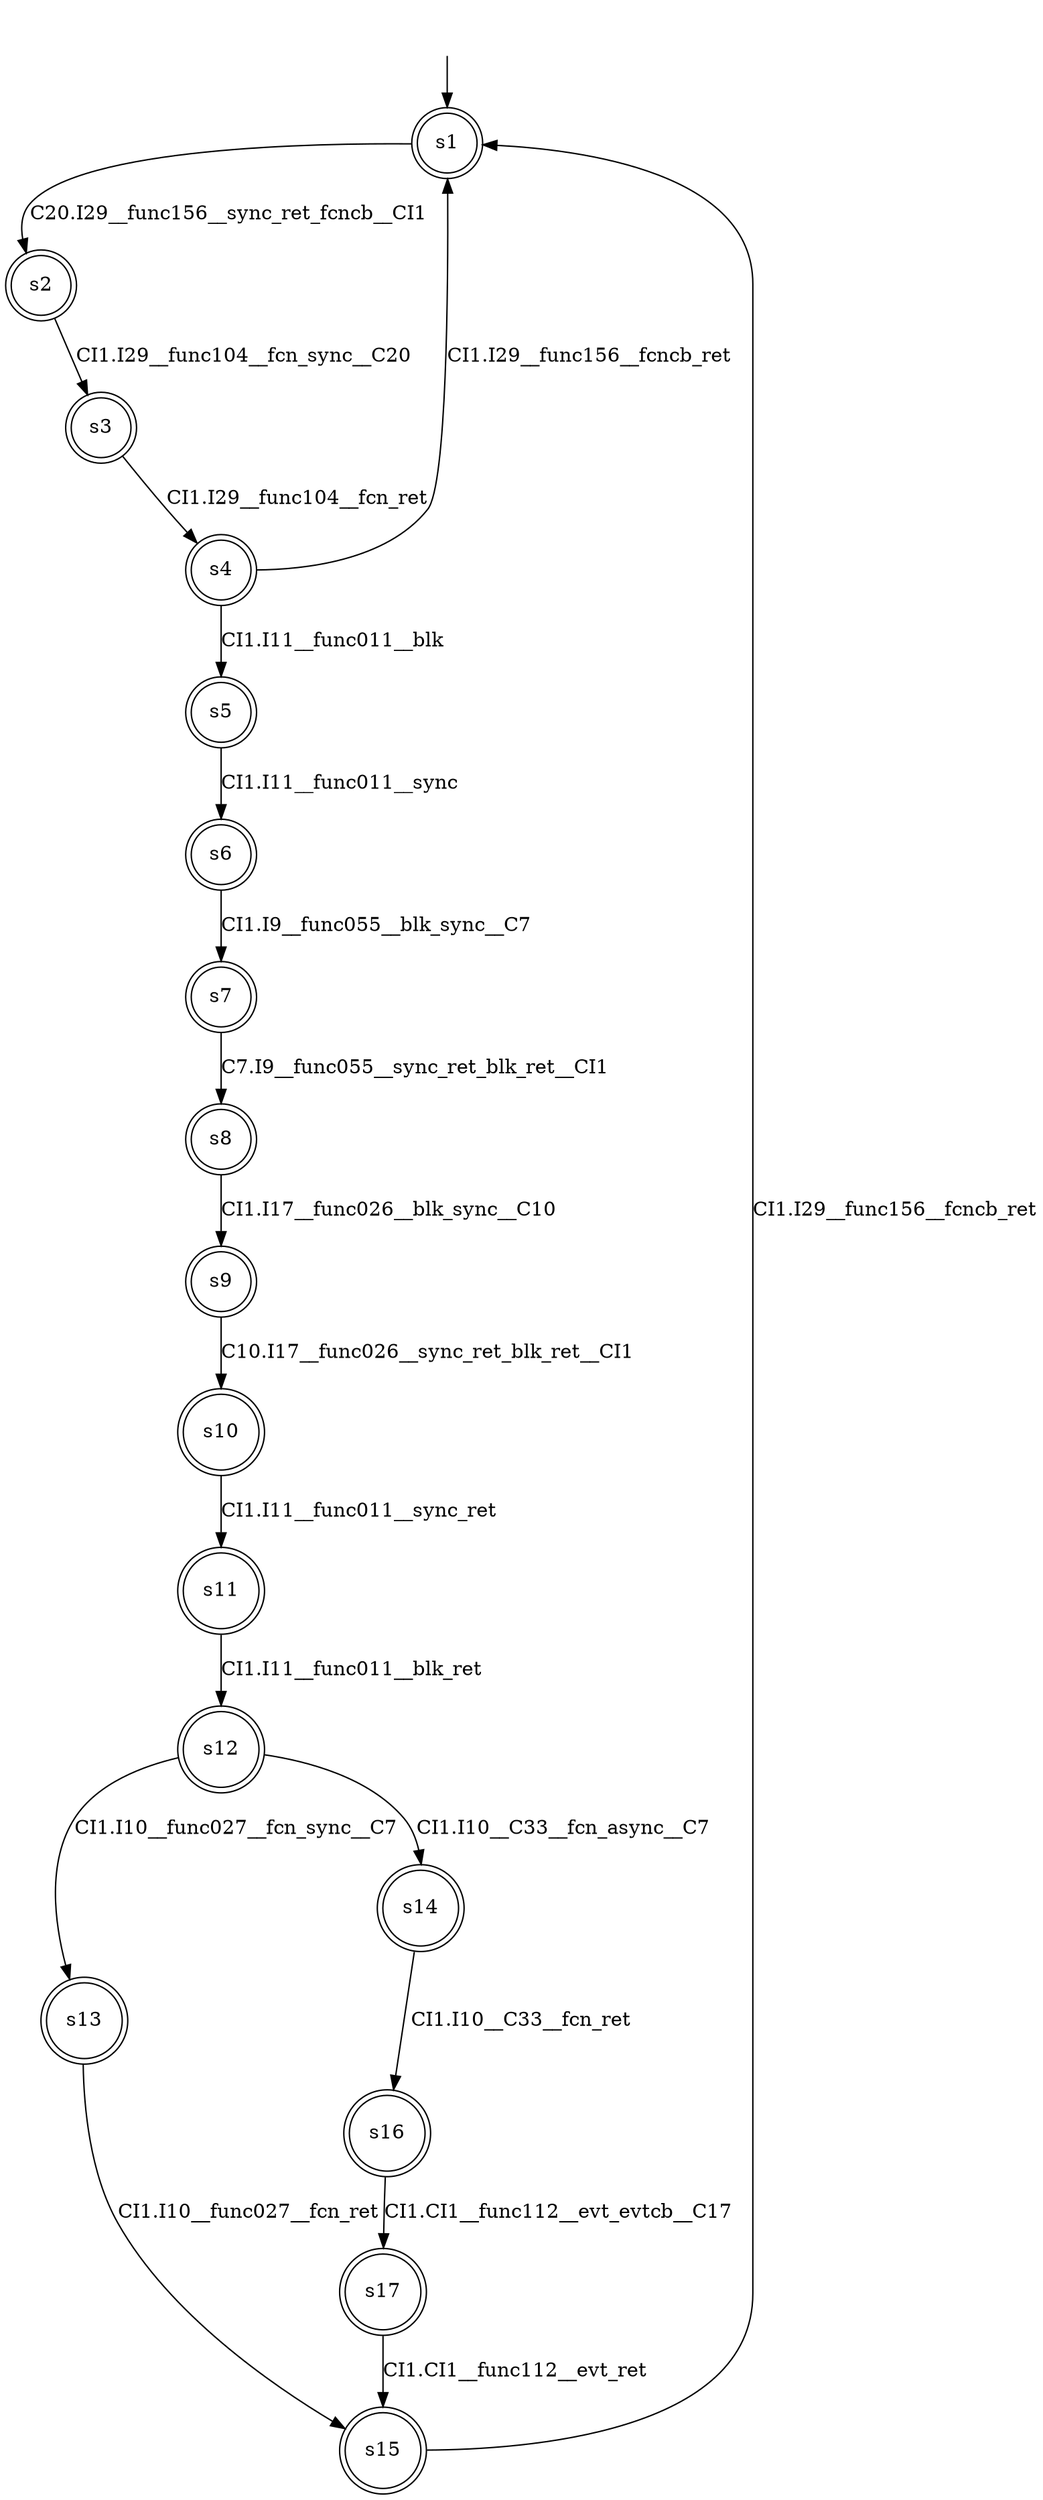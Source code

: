digraph automaton {
	1 [label=<s1> shape="doublecircle"];
	2 [label=<s2> shape="doublecircle"];
	3 [label=<s3> shape="doublecircle"];
	4 [label=<s4> shape="doublecircle"];
	5 [label=<s5> shape="doublecircle"];
	6 [label=<s6> shape="doublecircle"];
	7 [label=<s7> shape="doublecircle"];
	8 [label=<s8> shape="doublecircle"];
	9 [label=<s9> shape="doublecircle"];
	10 [label=<s10> shape="doublecircle"];
	11 [label=<s11> shape="doublecircle"];
	12 [label=<s12> shape="doublecircle"];
	13 [label=<s13> shape="doublecircle"];
	14 [label=<s14> shape="doublecircle"];
	15 [label=<s15> shape="doublecircle"];
	16 [label=<s16> shape="doublecircle"];
	17 [label=<s17> shape="doublecircle"];
	__init1 [label=<> shape="none"];
	__init1 -> 1;
	1 -> 2 [label=<C20.I29__func156__sync_ret_fcncb__CI1> id="1-0-2"];
	2 -> 3 [label=<CI1.I29__func104__fcn_sync__C20> id="2-0-3"];
	3 -> 4 [label=<CI1.I29__func104__fcn_ret> id="3-0-4"];
	4 -> 5 [label=<CI1.I11__func011__blk> id="4-0-5"];
	4 -> 1 [label=<CI1.I29__func156__fcncb_ret> id="4-1-1"];
	5 -> 6 [label=<CI1.I11__func011__sync> id="5-0-6"];
	6 -> 7 [label=<CI1.I9__func055__blk_sync__C7> id="6-0-7"];
	7 -> 8 [label=<C7.I9__func055__sync_ret_blk_ret__CI1> id="7-0-8"];
	8 -> 9 [label=<CI1.I17__func026__blk_sync__C10> id="8-0-9"];
	9 -> 10 [label=<C10.I17__func026__sync_ret_blk_ret__CI1> id="9-0-10"];
	10 -> 11 [label=<CI1.I11__func011__sync_ret> id="10-0-11"];
	11 -> 12 [label=<CI1.I11__func011__blk_ret> id="11-0-12"];
	12 -> 13 [label=<CI1.I10__func027__fcn_sync__C7> id="12-0-13"];
	12 -> 14 [label=<CI1.I10__C33__fcn_async__C7> id="12-1-14"];
	13 -> 15 [label=<CI1.I10__func027__fcn_ret> id="13-0-15"];
	14 -> 16 [label=<CI1.I10__C33__fcn_ret> id="14-0-16"];
	15 -> 1 [label=<CI1.I29__func156__fcncb_ret> id="15-0-1"];
	16 -> 17 [label=<CI1.CI1__func112__evt_evtcb__C17> id="16-0-17"];
	17 -> 15 [label=<CI1.CI1__func112__evt_ret> id="17-0-15"];
}
